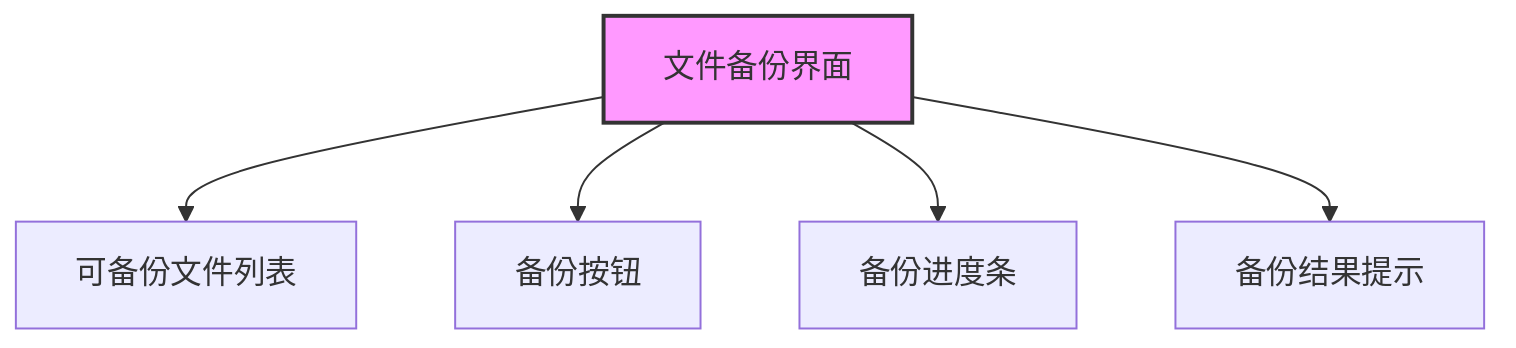 flowchart TD
    FB_UI[文件备份界面]
    FB_UI --> FB_List[可备份文件列表]
    FB_UI --> FB_BackupBtn[备份按钮]
    FB_UI --> FB_Progress[备份进度条]
    FB_UI --> FB_Result[备份结果提示]
    style FB_UI fill:#f9f,stroke:#333,stroke-width:2px